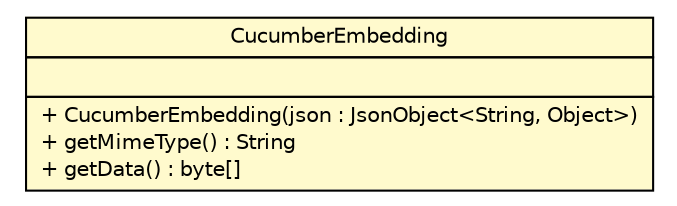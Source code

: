 #!/usr/local/bin/dot
#
# Class diagram 
# Generated by UMLGraph version R5_6 (http://www.umlgraph.org/)
#

digraph G {
	edge [fontname="Helvetica",fontsize=10,labelfontname="Helvetica",labelfontsize=10];
	node [fontname="Helvetica",fontsize=10,shape=plaintext];
	nodesep=0.25;
	ranksep=0.5;
	// com.github.mkolisnyk.cucumber.reporting.types.result.CucumberEmbedding
	c5391 [label=<<table title="com.github.mkolisnyk.cucumber.reporting.types.result.CucumberEmbedding" border="0" cellborder="1" cellspacing="0" cellpadding="2" port="p" bgcolor="lemonChiffon" href="./CucumberEmbedding.html">
		<tr><td><table border="0" cellspacing="0" cellpadding="1">
<tr><td align="center" balign="center"> CucumberEmbedding </td></tr>
		</table></td></tr>
		<tr><td><table border="0" cellspacing="0" cellpadding="1">
<tr><td align="left" balign="left">  </td></tr>
		</table></td></tr>
		<tr><td><table border="0" cellspacing="0" cellpadding="1">
<tr><td align="left" balign="left"> + CucumberEmbedding(json : JsonObject&lt;String, Object&gt;) </td></tr>
<tr><td align="left" balign="left"> + getMimeType() : String </td></tr>
<tr><td align="left" balign="left"> + getData() : byte[] </td></tr>
		</table></td></tr>
		</table>>, URL="./CucumberEmbedding.html", fontname="Helvetica", fontcolor="black", fontsize=10.0];
}

